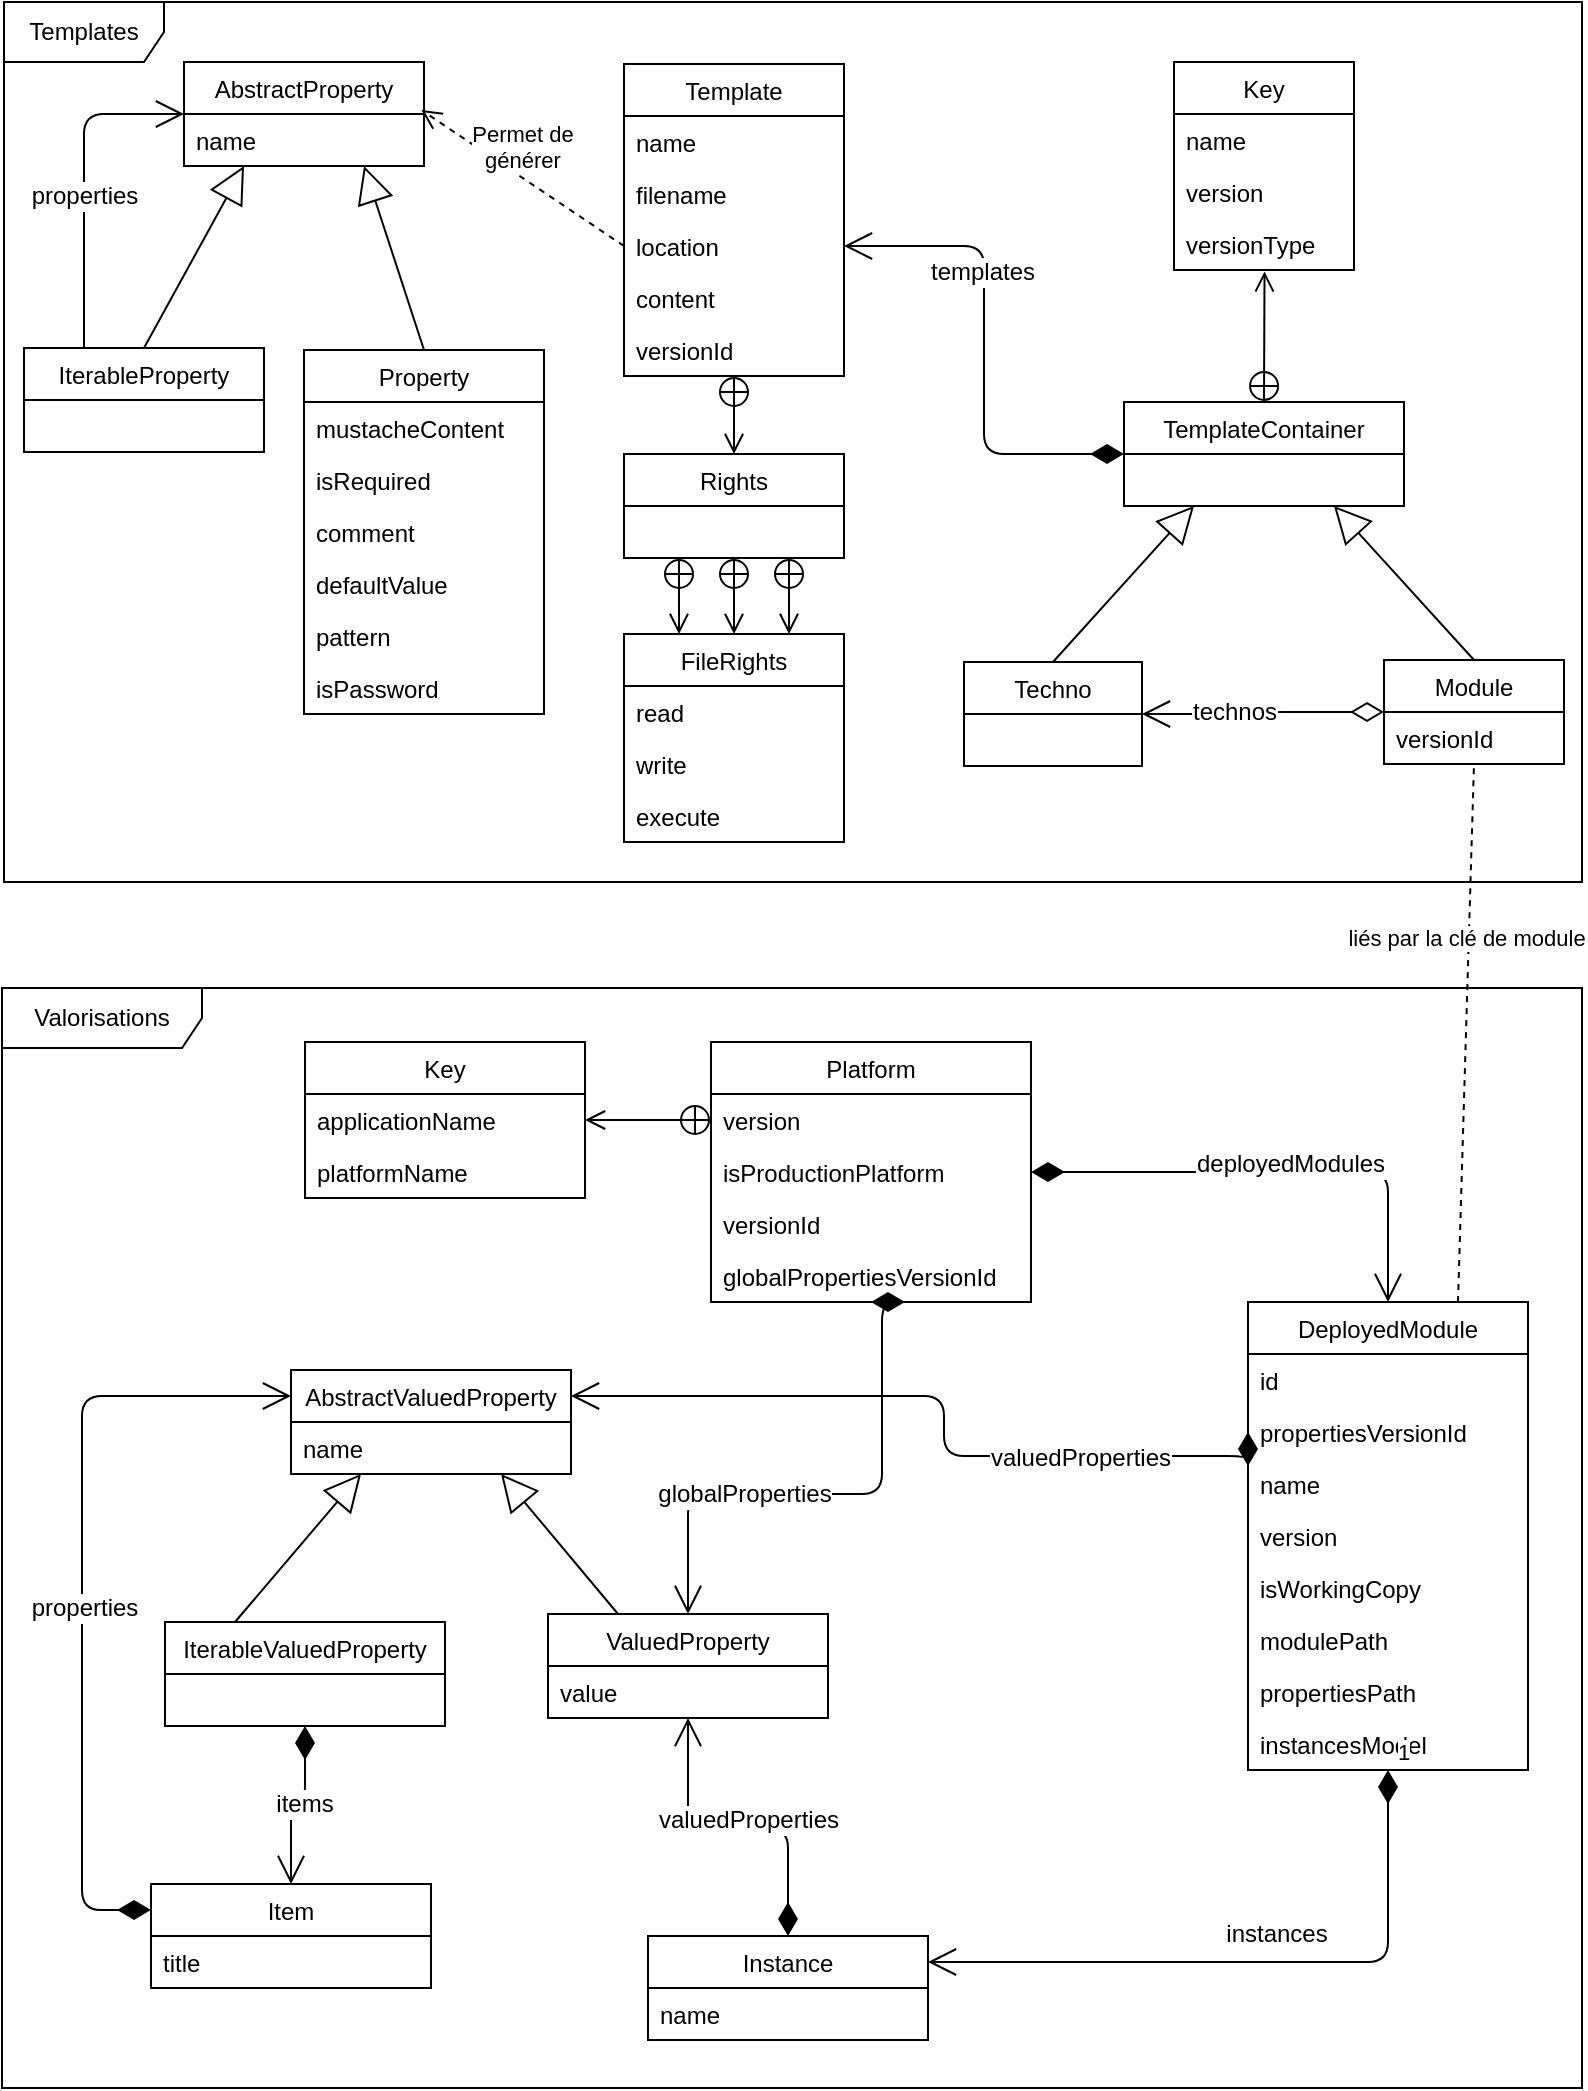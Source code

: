 <mxfile pages="1" version="11.2.5" type="device"><diagram id="E9n5fFIF_wcP7xUfgkl1" name="Page-1"><mxGraphModel dx="1086" dy="808" grid="1" gridSize="10" guides="1" tooltips="1" connect="1" arrows="1" fold="1" page="1" pageScale="1" pageWidth="827" pageHeight="1169" math="0" shadow="0"><root><mxCell id="0"/><mxCell id="1" parent="0"/><mxCell id="y7O4SPmML59EyM5ZxmBj-167" value="&lt;div&gt;Templates&lt;/div&gt;" style="shape=umlFrame;whiteSpace=wrap;html=1;width=80;height=30;" parent="1" vertex="1"><mxGeometry x="21" y="17" width="789" height="440" as="geometry"/></mxCell><mxCell id="y7O4SPmML59EyM5ZxmBj-166" value="Valorisations" style="shape=umlFrame;whiteSpace=wrap;html=1;width=100;height=30;" parent="1" vertex="1"><mxGeometry x="20" y="510" width="790" height="550" as="geometry"/></mxCell><mxCell id="y7O4SPmML59EyM5ZxmBj-25" value="AbstractProperty" style="swimlane;fontStyle=0;childLayout=stackLayout;horizontal=1;startSize=26;fillColor=none;horizontalStack=0;resizeParent=1;resizeParentMax=0;resizeLast=0;collapsible=1;marginBottom=0;" parent="1" vertex="1"><mxGeometry x="111" y="47" width="120" height="52" as="geometry"><mxRectangle x="350" y="658" width="120" height="26" as="alternateBounds"/></mxGeometry></mxCell><mxCell id="y7O4SPmML59EyM5ZxmBj-26" value="name" style="text;strokeColor=none;fillColor=none;align=left;verticalAlign=top;spacingLeft=4;spacingRight=4;overflow=hidden;rotatable=0;points=[[0,0.5],[1,0.5]];portConstraint=eastwest;" parent="y7O4SPmML59EyM5ZxmBj-25" vertex="1"><mxGeometry y="26" width="120" height="26" as="geometry"/></mxCell><mxCell id="y7O4SPmML59EyM5ZxmBj-29" value="IterableProperty" style="swimlane;fontStyle=0;childLayout=stackLayout;horizontal=1;startSize=26;fillColor=none;horizontalStack=0;resizeParent=1;resizeParentMax=0;resizeLast=0;collapsible=1;marginBottom=0;" parent="1" vertex="1"><mxGeometry x="31" y="190" width="120" height="52" as="geometry"/></mxCell><mxCell id="y7O4SPmML59EyM5ZxmBj-33" value="Property" style="swimlane;fontStyle=0;childLayout=stackLayout;horizontal=1;startSize=26;fillColor=none;horizontalStack=0;resizeParent=1;resizeParentMax=0;resizeLast=0;collapsible=1;marginBottom=0;" parent="1" vertex="1"><mxGeometry x="171" y="191" width="120" height="182" as="geometry"><mxRectangle x="330" y="210" width="80" height="26" as="alternateBounds"/></mxGeometry></mxCell><mxCell id="y7O4SPmML59EyM5ZxmBj-35" value="mustacheContent" style="text;strokeColor=none;fillColor=none;align=left;verticalAlign=top;spacingLeft=4;spacingRight=4;overflow=hidden;rotatable=0;points=[[0,0.5],[1,0.5]];portConstraint=eastwest;" parent="y7O4SPmML59EyM5ZxmBj-33" vertex="1"><mxGeometry y="26" width="120" height="26" as="geometry"/></mxCell><mxCell id="y7O4SPmML59EyM5ZxmBj-36" value="isRequired" style="text;strokeColor=none;fillColor=none;align=left;verticalAlign=top;spacingLeft=4;spacingRight=4;overflow=hidden;rotatable=0;points=[[0,0.5],[1,0.5]];portConstraint=eastwest;" parent="y7O4SPmML59EyM5ZxmBj-33" vertex="1"><mxGeometry y="52" width="120" height="26" as="geometry"/></mxCell><mxCell id="y7O4SPmML59EyM5ZxmBj-45" value="comment" style="text;strokeColor=none;fillColor=none;align=left;verticalAlign=top;spacingLeft=4;spacingRight=4;overflow=hidden;rotatable=0;points=[[0,0.5],[1,0.5]];portConstraint=eastwest;" parent="y7O4SPmML59EyM5ZxmBj-33" vertex="1"><mxGeometry y="78" width="120" height="26" as="geometry"/></mxCell><mxCell id="y7O4SPmML59EyM5ZxmBj-46" value="defaultValue" style="text;strokeColor=none;fillColor=none;align=left;verticalAlign=top;spacingLeft=4;spacingRight=4;overflow=hidden;rotatable=0;points=[[0,0.5],[1,0.5]];portConstraint=eastwest;" parent="y7O4SPmML59EyM5ZxmBj-33" vertex="1"><mxGeometry y="104" width="120" height="26" as="geometry"/></mxCell><mxCell id="y7O4SPmML59EyM5ZxmBj-47" value="pattern" style="text;strokeColor=none;fillColor=none;align=left;verticalAlign=top;spacingLeft=4;spacingRight=4;overflow=hidden;rotatable=0;points=[[0,0.5],[1,0.5]];portConstraint=eastwest;" parent="y7O4SPmML59EyM5ZxmBj-33" vertex="1"><mxGeometry y="130" width="120" height="26" as="geometry"/></mxCell><mxCell id="y7O4SPmML59EyM5ZxmBj-48" value="isPassword" style="text;strokeColor=none;fillColor=none;align=left;verticalAlign=top;spacingLeft=4;spacingRight=4;overflow=hidden;rotatable=0;points=[[0,0.5],[1,0.5]];portConstraint=eastwest;" parent="y7O4SPmML59EyM5ZxmBj-33" vertex="1"><mxGeometry y="156" width="120" height="26" as="geometry"/></mxCell><mxCell id="y7O4SPmML59EyM5ZxmBj-49" value="" style="endArrow=block;endSize=16;endFill=0;html=1;entryX=0.25;entryY=1;entryDx=0;entryDy=0;exitX=0.5;exitY=0;exitDx=0;exitDy=0;" parent="1" source="y7O4SPmML59EyM5ZxmBj-29" target="y7O4SPmML59EyM5ZxmBj-25" edge="1"><mxGeometry width="160" relative="1" as="geometry"><mxPoint x="49.5" y="530" as="sourcePoint"/><mxPoint x="209.5" y="530" as="targetPoint"/></mxGeometry></mxCell><mxCell id="y7O4SPmML59EyM5ZxmBj-50" value="" style="endArrow=block;endSize=16;endFill=0;html=1;entryX=0.75;entryY=1;entryDx=0;entryDy=0;exitX=0.5;exitY=0;exitDx=0;exitDy=0;" parent="1" source="y7O4SPmML59EyM5ZxmBj-33" target="y7O4SPmML59EyM5ZxmBj-25" edge="1"><mxGeometry width="160" relative="1" as="geometry"><mxPoint x="49.5" y="530" as="sourcePoint"/><mxPoint x="209.5" y="530" as="targetPoint"/></mxGeometry></mxCell><mxCell id="y7O4SPmML59EyM5ZxmBj-51" value="" style="endArrow=open;html=1;endSize=12;startArrow=none;startSize=14;startFill=0;edgeStyle=orthogonalEdgeStyle;align=left;verticalAlign=bottom;entryX=0;entryY=0.5;entryDx=0;entryDy=0;exitX=0.25;exitY=0;exitDx=0;exitDy=0;" parent="1" source="y7O4SPmML59EyM5ZxmBj-29" target="y7O4SPmML59EyM5ZxmBj-25" edge="1"><mxGeometry x="-0.814" y="35" relative="1" as="geometry"><mxPoint x="49.5" y="530" as="sourcePoint"/><mxPoint x="209.5" y="530" as="targetPoint"/><mxPoint as="offset"/></mxGeometry></mxCell><mxCell id="y7O4SPmML59EyM5ZxmBj-132" value="properties" style="text;html=1;resizable=0;points=[];align=center;verticalAlign=middle;labelBackgroundColor=#ffffff;" parent="y7O4SPmML59EyM5ZxmBj-51" vertex="1" connectable="0"><mxGeometry x="-0.081" relative="1" as="geometry"><mxPoint as="offset"/></mxGeometry></mxCell><mxCell id="y7O4SPmML59EyM5ZxmBj-52" value="TemplateContainer" style="swimlane;fontStyle=0;childLayout=stackLayout;horizontal=1;startSize=26;fillColor=none;horizontalStack=0;resizeParent=1;resizeParentMax=0;resizeLast=0;collapsible=1;marginBottom=0;" parent="1" vertex="1"><mxGeometry x="581" y="217" width="140" height="52" as="geometry"/></mxCell><mxCell id="y7O4SPmML59EyM5ZxmBj-57" value="Key" style="swimlane;fontStyle=0;childLayout=stackLayout;horizontal=1;startSize=26;fillColor=none;horizontalStack=0;resizeParent=1;resizeParentMax=0;resizeLast=0;collapsible=1;marginBottom=0;" parent="1" vertex="1"><mxGeometry x="606" y="47" width="90" height="104" as="geometry"/></mxCell><mxCell id="y7O4SPmML59EyM5ZxmBj-58" value="name" style="text;strokeColor=none;fillColor=none;align=left;verticalAlign=top;spacingLeft=4;spacingRight=4;overflow=hidden;rotatable=0;points=[[0,0.5],[1,0.5]];portConstraint=eastwest;" parent="y7O4SPmML59EyM5ZxmBj-57" vertex="1"><mxGeometry y="26" width="90" height="26" as="geometry"/></mxCell><mxCell id="y7O4SPmML59EyM5ZxmBj-59" value="version" style="text;strokeColor=none;fillColor=none;align=left;verticalAlign=top;spacingLeft=4;spacingRight=4;overflow=hidden;rotatable=0;points=[[0,0.5],[1,0.5]];portConstraint=eastwest;" parent="y7O4SPmML59EyM5ZxmBj-57" vertex="1"><mxGeometry y="52" width="90" height="26" as="geometry"/></mxCell><mxCell id="y7O4SPmML59EyM5ZxmBj-60" value="versionType" style="text;strokeColor=none;fillColor=none;align=left;verticalAlign=top;spacingLeft=4;spacingRight=4;overflow=hidden;rotatable=0;points=[[0,0.5],[1,0.5]];portConstraint=eastwest;" parent="y7O4SPmML59EyM5ZxmBj-57" vertex="1"><mxGeometry y="78" width="90" height="26" as="geometry"/></mxCell><mxCell id="y7O4SPmML59EyM5ZxmBj-61" value="Module" style="swimlane;fontStyle=0;childLayout=stackLayout;horizontal=1;startSize=26;fillColor=none;horizontalStack=0;resizeParent=1;resizeParentMax=0;resizeLast=0;collapsible=1;marginBottom=0;" parent="1" vertex="1"><mxGeometry x="711" y="346" width="90" height="52" as="geometry"/></mxCell><mxCell id="y7O4SPmML59EyM5ZxmBj-62" value="versionId" style="text;strokeColor=none;fillColor=none;align=left;verticalAlign=top;spacingLeft=4;spacingRight=4;overflow=hidden;rotatable=0;points=[[0,0.5],[1,0.5]];portConstraint=eastwest;" parent="y7O4SPmML59EyM5ZxmBj-61" vertex="1"><mxGeometry y="26" width="90" height="26" as="geometry"/></mxCell><mxCell id="y7O4SPmML59EyM5ZxmBj-65" value="Techno" style="swimlane;fontStyle=0;childLayout=stackLayout;horizontal=1;startSize=26;fillColor=none;horizontalStack=0;resizeParent=1;resizeParentMax=0;resizeLast=0;collapsible=1;marginBottom=0;" parent="1" vertex="1"><mxGeometry x="501" y="347" width="89" height="52" as="geometry"/></mxCell><mxCell id="y7O4SPmML59EyM5ZxmBj-69" value="Template" style="swimlane;fontStyle=0;childLayout=stackLayout;horizontal=1;startSize=26;fillColor=none;horizontalStack=0;resizeParent=1;resizeParentMax=0;resizeLast=0;collapsible=1;marginBottom=0;" parent="1" vertex="1"><mxGeometry x="331" y="48" width="110" height="156" as="geometry"/></mxCell><mxCell id="y7O4SPmML59EyM5ZxmBj-70" value="name" style="text;strokeColor=none;fillColor=none;align=left;verticalAlign=top;spacingLeft=4;spacingRight=4;overflow=hidden;rotatable=0;points=[[0,0.5],[1,0.5]];portConstraint=eastwest;" parent="y7O4SPmML59EyM5ZxmBj-69" vertex="1"><mxGeometry y="26" width="110" height="26" as="geometry"/></mxCell><mxCell id="y7O4SPmML59EyM5ZxmBj-73" value="filename" style="text;strokeColor=none;fillColor=none;align=left;verticalAlign=top;spacingLeft=4;spacingRight=4;overflow=hidden;rotatable=0;points=[[0,0.5],[1,0.5]];portConstraint=eastwest;" parent="y7O4SPmML59EyM5ZxmBj-69" vertex="1"><mxGeometry y="52" width="110" height="26" as="geometry"/></mxCell><mxCell id="y7O4SPmML59EyM5ZxmBj-74" value="location" style="text;strokeColor=none;fillColor=none;align=left;verticalAlign=top;spacingLeft=4;spacingRight=4;overflow=hidden;rotatable=0;points=[[0,0.5],[1,0.5]];portConstraint=eastwest;" parent="y7O4SPmML59EyM5ZxmBj-69" vertex="1"><mxGeometry y="78" width="110" height="26" as="geometry"/></mxCell><mxCell id="y7O4SPmML59EyM5ZxmBj-75" value="content" style="text;strokeColor=none;fillColor=none;align=left;verticalAlign=top;spacingLeft=4;spacingRight=4;overflow=hidden;rotatable=0;points=[[0,0.5],[1,0.5]];portConstraint=eastwest;" parent="y7O4SPmML59EyM5ZxmBj-69" vertex="1"><mxGeometry y="104" width="110" height="26" as="geometry"/></mxCell><mxCell id="y7O4SPmML59EyM5ZxmBj-71" value="versionId" style="text;strokeColor=none;fillColor=none;align=left;verticalAlign=top;spacingLeft=4;spacingRight=4;overflow=hidden;rotatable=0;points=[[0,0.5],[1,0.5]];portConstraint=eastwest;" parent="y7O4SPmML59EyM5ZxmBj-69" vertex="1"><mxGeometry y="130" width="110" height="26" as="geometry"/></mxCell><mxCell id="y7O4SPmML59EyM5ZxmBj-76" value="Rights" style="swimlane;fontStyle=0;childLayout=stackLayout;horizontal=1;startSize=26;fillColor=none;horizontalStack=0;resizeParent=1;resizeParentMax=0;resizeLast=0;collapsible=1;marginBottom=0;" parent="1" vertex="1"><mxGeometry x="331" y="243" width="110" height="52" as="geometry"/></mxCell><mxCell id="y7O4SPmML59EyM5ZxmBj-80" value="FileRights" style="swimlane;fontStyle=0;childLayout=stackLayout;horizontal=1;startSize=26;fillColor=none;horizontalStack=0;resizeParent=1;resizeParentMax=0;resizeLast=0;collapsible=1;marginBottom=0;" parent="1" vertex="1"><mxGeometry x="331" y="333" width="110" height="104" as="geometry"/></mxCell><mxCell id="y7O4SPmML59EyM5ZxmBj-81" value="read" style="text;strokeColor=none;fillColor=none;align=left;verticalAlign=top;spacingLeft=4;spacingRight=4;overflow=hidden;rotatable=0;points=[[0,0.5],[1,0.5]];portConstraint=eastwest;" parent="y7O4SPmML59EyM5ZxmBj-80" vertex="1"><mxGeometry y="26" width="110" height="26" as="geometry"/></mxCell><mxCell id="y7O4SPmML59EyM5ZxmBj-82" value="write" style="text;strokeColor=none;fillColor=none;align=left;verticalAlign=top;spacingLeft=4;spacingRight=4;overflow=hidden;rotatable=0;points=[[0,0.5],[1,0.5]];portConstraint=eastwest;" parent="y7O4SPmML59EyM5ZxmBj-80" vertex="1"><mxGeometry y="52" width="110" height="26" as="geometry"/></mxCell><mxCell id="y7O4SPmML59EyM5ZxmBj-83" value="execute" style="text;strokeColor=none;fillColor=none;align=left;verticalAlign=top;spacingLeft=4;spacingRight=4;overflow=hidden;rotatable=0;points=[[0,0.5],[1,0.5]];portConstraint=eastwest;" parent="y7O4SPmML59EyM5ZxmBj-80" vertex="1"><mxGeometry y="78" width="110" height="26" as="geometry"/></mxCell><mxCell id="y7O4SPmML59EyM5ZxmBj-84" value="" style="endArrow=open;startArrow=circlePlus;endFill=0;startFill=0;endSize=8;html=1;entryX=0.503;entryY=1.027;entryDx=0;entryDy=0;exitX=0.5;exitY=0;exitDx=0;exitDy=0;entryPerimeter=0;" parent="1" source="y7O4SPmML59EyM5ZxmBj-52" target="y7O4SPmML59EyM5ZxmBj-60" edge="1"><mxGeometry width="160" relative="1" as="geometry"><mxPoint x="338" y="738" as="sourcePoint"/><mxPoint x="498" y="738" as="targetPoint"/></mxGeometry></mxCell><mxCell id="y7O4SPmML59EyM5ZxmBj-85" value="" style="endArrow=block;endSize=16;endFill=0;html=1;entryX=0.25;entryY=1;entryDx=0;entryDy=0;exitX=0.5;exitY=0;exitDx=0;exitDy=0;" parent="1" source="y7O4SPmML59EyM5ZxmBj-65" target="y7O4SPmML59EyM5ZxmBj-52" edge="1"><mxGeometry width="160" relative="1" as="geometry"><mxPoint x="338" y="738" as="sourcePoint"/><mxPoint x="498" y="738" as="targetPoint"/></mxGeometry></mxCell><mxCell id="y7O4SPmML59EyM5ZxmBj-86" value="" style="endArrow=block;endSize=16;endFill=0;html=1;entryX=0.75;entryY=1;entryDx=0;entryDy=0;exitX=0.5;exitY=0;exitDx=0;exitDy=0;" parent="1" source="y7O4SPmML59EyM5ZxmBj-61" target="y7O4SPmML59EyM5ZxmBj-52" edge="1"><mxGeometry width="160" relative="1" as="geometry"><mxPoint x="338" y="738" as="sourcePoint"/><mxPoint x="498" y="738" as="targetPoint"/></mxGeometry></mxCell><mxCell id="y7O4SPmML59EyM5ZxmBj-87" value="" style="endArrow=open;html=1;endSize=12;startArrow=diamondThin;startSize=14;startFill=0;edgeStyle=orthogonalEdgeStyle;align=left;verticalAlign=bottom;entryX=1;entryY=0.5;entryDx=0;entryDy=0;exitX=0;exitY=0.5;exitDx=0;exitDy=0;" parent="1" source="y7O4SPmML59EyM5ZxmBj-61" target="y7O4SPmML59EyM5ZxmBj-65" edge="1"><mxGeometry x="-1" y="3" relative="1" as="geometry"><mxPoint x="338" y="738" as="sourcePoint"/><mxPoint x="498" y="738" as="targetPoint"/></mxGeometry></mxCell><mxCell id="y7O4SPmML59EyM5ZxmBj-133" value="technos" style="text;html=1;resizable=0;points=[];align=center;verticalAlign=middle;labelBackgroundColor=#ffffff;" parent="y7O4SPmML59EyM5ZxmBj-87" vertex="1" connectable="0"><mxGeometry x="0.246" y="-1" relative="1" as="geometry"><mxPoint as="offset"/></mxGeometry></mxCell><mxCell id="y7O4SPmML59EyM5ZxmBj-88" value="" style="endArrow=open;startArrow=circlePlus;endFill=0;startFill=0;endSize=8;html=1;entryX=0.5;entryY=0;entryDx=0;entryDy=0;exitX=0.5;exitY=1;exitDx=0;exitDy=0;" parent="1" source="y7O4SPmML59EyM5ZxmBj-69" target="y7O4SPmML59EyM5ZxmBj-76" edge="1"><mxGeometry width="160" relative="1" as="geometry"><mxPoint x="901" y="174" as="sourcePoint"/><mxPoint x="938" y="135" as="targetPoint"/></mxGeometry></mxCell><mxCell id="y7O4SPmML59EyM5ZxmBj-89" value="" style="endArrow=open;startArrow=circlePlus;endFill=0;startFill=0;endSize=8;html=1;entryX=0.5;entryY=0;entryDx=0;entryDy=0;exitX=0.5;exitY=1;exitDx=0;exitDy=0;" parent="1" source="y7O4SPmML59EyM5ZxmBj-76" target="y7O4SPmML59EyM5ZxmBj-80" edge="1"><mxGeometry width="160" relative="1" as="geometry"><mxPoint x="551" y="213" as="sourcePoint"/><mxPoint x="428" y="308" as="targetPoint"/></mxGeometry></mxCell><mxCell id="y7O4SPmML59EyM5ZxmBj-90" value="" style="endArrow=open;html=1;endSize=12;startArrow=diamondThin;startSize=14;startFill=1;edgeStyle=orthogonalEdgeStyle;align=left;verticalAlign=bottom;entryX=1;entryY=0.5;entryDx=0;entryDy=0;exitX=0;exitY=0.5;exitDx=0;exitDy=0;" parent="1" source="y7O4SPmML59EyM5ZxmBj-52" target="y7O4SPmML59EyM5ZxmBj-74" edge="1"><mxGeometry x="-1" y="3" relative="1" as="geometry"><mxPoint x="338" y="528" as="sourcePoint"/><mxPoint x="498" y="528" as="targetPoint"/></mxGeometry></mxCell><mxCell id="y7O4SPmML59EyM5ZxmBj-134" value="templates" style="text;html=1;resizable=0;points=[];align=center;verticalAlign=middle;labelBackgroundColor=#ffffff;" parent="y7O4SPmML59EyM5ZxmBj-90" vertex="1" connectable="0"><mxGeometry x="0.325" y="1" relative="1" as="geometry"><mxPoint as="offset"/></mxGeometry></mxCell><mxCell id="y7O4SPmML59EyM5ZxmBj-94" value="&lt;div&gt;Permet de&lt;/div&gt;&lt;div&gt;générer&lt;br&gt;&lt;/div&gt;" style="html=1;verticalAlign=bottom;endArrow=open;dashed=1;endSize=8;exitX=0;exitY=0.5;exitDx=0;exitDy=0;entryX=0.989;entryY=-0.077;entryDx=0;entryDy=0;entryPerimeter=0;" parent="1" source="y7O4SPmML59EyM5ZxmBj-74" target="y7O4SPmML59EyM5ZxmBj-26" edge="1"><mxGeometry relative="1" as="geometry"><mxPoint x="151" y="517" as="sourcePoint"/><mxPoint x="71" y="517" as="targetPoint"/></mxGeometry></mxCell><mxCell id="y7O4SPmML59EyM5ZxmBj-95" value="AbstractValuedProperty" style="swimlane;fontStyle=0;childLayout=stackLayout;horizontal=1;startSize=26;fillColor=none;horizontalStack=0;resizeParent=1;resizeParentMax=0;resizeLast=0;collapsible=1;marginBottom=0;" parent="1" vertex="1"><mxGeometry x="164.5" y="701" width="140" height="52" as="geometry"/></mxCell><mxCell id="y7O4SPmML59EyM5ZxmBj-96" value="name" style="text;strokeColor=none;fillColor=none;align=left;verticalAlign=top;spacingLeft=4;spacingRight=4;overflow=hidden;rotatable=0;points=[[0,0.5],[1,0.5]];portConstraint=eastwest;" parent="y7O4SPmML59EyM5ZxmBj-95" vertex="1"><mxGeometry y="26" width="140" height="26" as="geometry"/></mxCell><mxCell id="y7O4SPmML59EyM5ZxmBj-99" value="ValuedProperty" style="swimlane;fontStyle=0;childLayout=stackLayout;horizontal=1;startSize=26;fillColor=none;horizontalStack=0;resizeParent=1;resizeParentMax=0;resizeLast=0;collapsible=1;marginBottom=0;" parent="1" vertex="1"><mxGeometry x="293" y="823" width="140" height="52" as="geometry"/></mxCell><mxCell id="y7O4SPmML59EyM5ZxmBj-100" value="value" style="text;strokeColor=none;fillColor=none;align=left;verticalAlign=top;spacingLeft=4;spacingRight=4;overflow=hidden;rotatable=0;points=[[0,0.5],[1,0.5]];portConstraint=eastwest;" parent="y7O4SPmML59EyM5ZxmBj-99" vertex="1"><mxGeometry y="26" width="140" height="26" as="geometry"/></mxCell><mxCell id="y7O4SPmML59EyM5ZxmBj-103" value="Item" style="swimlane;fontStyle=0;childLayout=stackLayout;horizontal=1;startSize=26;fillColor=none;horizontalStack=0;resizeParent=1;resizeParentMax=0;resizeLast=0;collapsible=1;marginBottom=0;" parent="1" vertex="1"><mxGeometry x="94.5" y="958" width="140" height="52" as="geometry"/></mxCell><mxCell id="y7O4SPmML59EyM5ZxmBj-104" value="title" style="text;strokeColor=none;fillColor=none;align=left;verticalAlign=top;spacingLeft=4;spacingRight=4;overflow=hidden;rotatable=0;points=[[0,0.5],[1,0.5]];portConstraint=eastwest;" parent="y7O4SPmML59EyM5ZxmBj-103" vertex="1"><mxGeometry y="26" width="140" height="26" as="geometry"/></mxCell><mxCell id="y7O4SPmML59EyM5ZxmBj-107" value="Platform" style="swimlane;fontStyle=0;childLayout=stackLayout;horizontal=1;startSize=26;fillColor=none;horizontalStack=0;resizeParent=1;resizeParentMax=0;resizeLast=0;collapsible=1;marginBottom=0;" parent="1" vertex="1"><mxGeometry x="374.5" y="537" width="160" height="130" as="geometry"/></mxCell><mxCell id="y7O4SPmML59EyM5ZxmBj-108" value="version" style="text;strokeColor=none;fillColor=none;align=left;verticalAlign=top;spacingLeft=4;spacingRight=4;overflow=hidden;rotatable=0;points=[[0,0.5],[1,0.5]];portConstraint=eastwest;" parent="y7O4SPmML59EyM5ZxmBj-107" vertex="1"><mxGeometry y="26" width="160" height="26" as="geometry"/></mxCell><mxCell id="y7O4SPmML59EyM5ZxmBj-109" value="isProductionPlatform" style="text;strokeColor=none;fillColor=none;align=left;verticalAlign=top;spacingLeft=4;spacingRight=4;overflow=hidden;rotatable=0;points=[[0,0.5],[1,0.5]];portConstraint=eastwest;" parent="y7O4SPmML59EyM5ZxmBj-107" vertex="1"><mxGeometry y="52" width="160" height="26" as="geometry"/></mxCell><mxCell id="y7O4SPmML59EyM5ZxmBj-110" value="versionId" style="text;strokeColor=none;fillColor=none;align=left;verticalAlign=top;spacingLeft=4;spacingRight=4;overflow=hidden;rotatable=0;points=[[0,0.5],[1,0.5]];portConstraint=eastwest;" parent="y7O4SPmML59EyM5ZxmBj-107" vertex="1"><mxGeometry y="78" width="160" height="26" as="geometry"/></mxCell><mxCell id="y7O4SPmML59EyM5ZxmBj-111" value="globalPropertiesVersionId" style="text;strokeColor=none;fillColor=none;align=left;verticalAlign=top;spacingLeft=4;spacingRight=4;overflow=hidden;rotatable=0;points=[[0,0.5],[1,0.5]];portConstraint=eastwest;" parent="y7O4SPmML59EyM5ZxmBj-107" vertex="1"><mxGeometry y="104" width="160" height="26" as="geometry"/></mxCell><mxCell id="y7O4SPmML59EyM5ZxmBj-112" value="Key" style="swimlane;fontStyle=0;childLayout=stackLayout;horizontal=1;startSize=26;fillColor=none;horizontalStack=0;resizeParent=1;resizeParentMax=0;resizeLast=0;collapsible=1;marginBottom=0;" parent="1" vertex="1"><mxGeometry x="171.5" y="537" width="140" height="78" as="geometry"/></mxCell><mxCell id="y7O4SPmML59EyM5ZxmBj-113" value="applicationName" style="text;strokeColor=none;fillColor=none;align=left;verticalAlign=top;spacingLeft=4;spacingRight=4;overflow=hidden;rotatable=0;points=[[0,0.5],[1,0.5]];portConstraint=eastwest;" parent="y7O4SPmML59EyM5ZxmBj-112" vertex="1"><mxGeometry y="26" width="140" height="26" as="geometry"/></mxCell><mxCell id="y7O4SPmML59EyM5ZxmBj-114" value="platformName" style="text;strokeColor=none;fillColor=none;align=left;verticalAlign=top;spacingLeft=4;spacingRight=4;overflow=hidden;rotatable=0;points=[[0,0.5],[1,0.5]];portConstraint=eastwest;" parent="y7O4SPmML59EyM5ZxmBj-112" vertex="1"><mxGeometry y="52" width="140" height="26" as="geometry"/></mxCell><mxCell id="y7O4SPmML59EyM5ZxmBj-116" value="DeployedModule" style="swimlane;fontStyle=0;childLayout=stackLayout;horizontal=1;startSize=26;fillColor=none;horizontalStack=0;resizeParent=1;resizeParentMax=0;resizeLast=0;collapsible=1;marginBottom=0;" parent="1" vertex="1"><mxGeometry x="643" y="667" width="140" height="234" as="geometry"/></mxCell><mxCell id="y7O4SPmML59EyM5ZxmBj-117" value="id" style="text;strokeColor=none;fillColor=none;align=left;verticalAlign=top;spacingLeft=4;spacingRight=4;overflow=hidden;rotatable=0;points=[[0,0.5],[1,0.5]];portConstraint=eastwest;" parent="y7O4SPmML59EyM5ZxmBj-116" vertex="1"><mxGeometry y="26" width="140" height="26" as="geometry"/></mxCell><mxCell id="y7O4SPmML59EyM5ZxmBj-118" value="propertiesVersionId" style="text;strokeColor=none;fillColor=none;align=left;verticalAlign=top;spacingLeft=4;spacingRight=4;overflow=hidden;rotatable=0;points=[[0,0.5],[1,0.5]];portConstraint=eastwest;" parent="y7O4SPmML59EyM5ZxmBj-116" vertex="1"><mxGeometry y="52" width="140" height="26" as="geometry"/></mxCell><mxCell id="y7O4SPmML59EyM5ZxmBj-119" value="name" style="text;strokeColor=none;fillColor=none;align=left;verticalAlign=top;spacingLeft=4;spacingRight=4;overflow=hidden;rotatable=0;points=[[0,0.5],[1,0.5]];portConstraint=eastwest;" parent="y7O4SPmML59EyM5ZxmBj-116" vertex="1"><mxGeometry y="78" width="140" height="26" as="geometry"/></mxCell><mxCell id="y7O4SPmML59EyM5ZxmBj-120" value="version" style="text;strokeColor=none;fillColor=none;align=left;verticalAlign=top;spacingLeft=4;spacingRight=4;overflow=hidden;rotatable=0;points=[[0,0.5],[1,0.5]];portConstraint=eastwest;" parent="y7O4SPmML59EyM5ZxmBj-116" vertex="1"><mxGeometry y="104" width="140" height="26" as="geometry"/></mxCell><mxCell id="y7O4SPmML59EyM5ZxmBj-121" value="isWorkingCopy" style="text;strokeColor=none;fillColor=none;align=left;verticalAlign=top;spacingLeft=4;spacingRight=4;overflow=hidden;rotatable=0;points=[[0,0.5],[1,0.5]];portConstraint=eastwest;" parent="y7O4SPmML59EyM5ZxmBj-116" vertex="1"><mxGeometry y="130" width="140" height="26" as="geometry"/></mxCell><mxCell id="y7O4SPmML59EyM5ZxmBj-122" value="modulePath" style="text;strokeColor=none;fillColor=none;align=left;verticalAlign=top;spacingLeft=4;spacingRight=4;overflow=hidden;rotatable=0;points=[[0,0.5],[1,0.5]];portConstraint=eastwest;" parent="y7O4SPmML59EyM5ZxmBj-116" vertex="1"><mxGeometry y="156" width="140" height="26" as="geometry"/></mxCell><mxCell id="y7O4SPmML59EyM5ZxmBj-123" value="propertiesPath" style="text;strokeColor=none;fillColor=none;align=left;verticalAlign=top;spacingLeft=4;spacingRight=4;overflow=hidden;rotatable=0;points=[[0,0.5],[1,0.5]];portConstraint=eastwest;" parent="y7O4SPmML59EyM5ZxmBj-116" vertex="1"><mxGeometry y="182" width="140" height="26" as="geometry"/></mxCell><mxCell id="y7O4SPmML59EyM5ZxmBj-124" value="instancesModel" style="text;strokeColor=none;fillColor=none;align=left;verticalAlign=top;spacingLeft=4;spacingRight=4;overflow=hidden;rotatable=0;points=[[0,0.5],[1,0.5]];portConstraint=eastwest;" parent="y7O4SPmML59EyM5ZxmBj-116" vertex="1"><mxGeometry y="208" width="140" height="26" as="geometry"/></mxCell><mxCell id="y7O4SPmML59EyM5ZxmBj-125" value="Instance" style="swimlane;fontStyle=0;childLayout=stackLayout;horizontal=1;startSize=26;fillColor=none;horizontalStack=0;resizeParent=1;resizeParentMax=0;resizeLast=0;collapsible=1;marginBottom=0;" parent="1" vertex="1"><mxGeometry x="343" y="984" width="140" height="52" as="geometry"/></mxCell><mxCell id="y7O4SPmML59EyM5ZxmBj-126" value="name" style="text;strokeColor=none;fillColor=none;align=left;verticalAlign=top;spacingLeft=4;spacingRight=4;overflow=hidden;rotatable=0;points=[[0,0.5],[1,0.5]];portConstraint=eastwest;" parent="y7O4SPmML59EyM5ZxmBj-125" vertex="1"><mxGeometry y="26" width="140" height="26" as="geometry"/></mxCell><mxCell id="y7O4SPmML59EyM5ZxmBj-129" value="" style="endArrow=open;html=1;endSize=12;startArrow=diamondThin;startSize=14;startFill=1;edgeStyle=orthogonalEdgeStyle;align=left;verticalAlign=bottom;exitX=1;exitY=0.5;exitDx=0;exitDy=0;entryX=0.5;entryY=0;entryDx=0;entryDy=0;" parent="1" source="y7O4SPmML59EyM5ZxmBj-109" target="y7O4SPmML59EyM5ZxmBj-116" edge="1"><mxGeometry x="-0.827" y="29" relative="1" as="geometry"><mxPoint x="33" y="1144" as="sourcePoint"/><mxPoint x="193" y="1144" as="targetPoint"/><mxPoint as="offset"/></mxGeometry></mxCell><mxCell id="y7O4SPmML59EyM5ZxmBj-135" value="deployedModules" style="text;html=1;resizable=0;points=[];align=center;verticalAlign=middle;labelBackgroundColor=#ffffff;" parent="y7O4SPmML59EyM5ZxmBj-129" vertex="1" connectable="0"><mxGeometry x="0.06" y="4" relative="1" as="geometry"><mxPoint as="offset"/></mxGeometry></mxCell><mxCell id="y7O4SPmML59EyM5ZxmBj-130" value="" style="endArrow=open;html=1;endSize=12;startArrow=diamondThin;startSize=14;startFill=1;edgeStyle=orthogonalEdgeStyle;align=left;verticalAlign=bottom;exitX=0.5;exitY=1;exitDx=0;exitDy=0;entryX=0.5;entryY=0;entryDx=0;entryDy=0;" parent="1" source="y7O4SPmML59EyM5ZxmBj-107" target="y7O4SPmML59EyM5ZxmBj-99" edge="1"><mxGeometry x="-0.827" y="29" relative="1" as="geometry"><mxPoint x="550" y="633" as="sourcePoint"/><mxPoint x="773" y="676" as="targetPoint"/><mxPoint as="offset"/><Array as="points"><mxPoint x="460" y="667"/><mxPoint x="460" y="763"/><mxPoint x="363" y="763"/></Array></mxGeometry></mxCell><mxCell id="y7O4SPmML59EyM5ZxmBj-131" value="globalProperties" style="text;html=1;resizable=0;points=[];align=center;verticalAlign=middle;labelBackgroundColor=#ffffff;" parent="y7O4SPmML59EyM5ZxmBj-130" vertex="1" connectable="0"><mxGeometry x="-0.064" y="-1" relative="1" as="geometry"><mxPoint x="-50" y="1" as="offset"/></mxGeometry></mxCell><mxCell id="y7O4SPmML59EyM5ZxmBj-137" value="" style="endArrow=open;startArrow=circlePlus;endFill=0;startFill=0;endSize=8;html=1;entryX=1;entryY=0.5;entryDx=0;entryDy=0;exitX=0;exitY=0.5;exitDx=0;exitDy=0;" parent="1" source="y7O4SPmML59EyM5ZxmBj-108" target="y7O4SPmML59EyM5ZxmBj-112" edge="1"><mxGeometry width="160" relative="1" as="geometry"><mxPoint x="383" y="464" as="sourcePoint"/><mxPoint x="333" y="434" as="targetPoint"/></mxGeometry></mxCell><mxCell id="y7O4SPmML59EyM5ZxmBj-138" value="liés par la clé de module" style="html=1;verticalAlign=bottom;endArrow=none;dashed=1;endSize=8;entryX=0.5;entryY=1;entryDx=0;entryDy=0;exitX=0.75;exitY=0;exitDx=0;exitDy=0;endFill=0;" parent="1" source="y7O4SPmML59EyM5ZxmBj-116" target="y7O4SPmML59EyM5ZxmBj-61" edge="1"><mxGeometry x="0.283" y="1" relative="1" as="geometry"><mxPoint x="140" y="1160" as="sourcePoint"/><mxPoint x="60" y="1160" as="targetPoint"/><mxPoint y="-1" as="offset"/></mxGeometry></mxCell><mxCell id="y7O4SPmML59EyM5ZxmBj-139" value="IterableValuedProperty" style="swimlane;fontStyle=0;childLayout=stackLayout;horizontal=1;startSize=26;fillColor=none;horizontalStack=0;resizeParent=1;resizeParentMax=0;resizeLast=0;collapsible=1;marginBottom=0;" parent="1" vertex="1"><mxGeometry x="101.5" y="827" width="140" height="52" as="geometry"/></mxCell><mxCell id="y7O4SPmML59EyM5ZxmBj-144" value="" style="endArrow=block;endSize=16;endFill=0;html=1;entryX=0.25;entryY=1;entryDx=0;entryDy=0;exitX=0.25;exitY=0;exitDx=0;exitDy=0;" parent="1" source="y7O4SPmML59EyM5ZxmBj-139" target="y7O4SPmML59EyM5ZxmBj-95" edge="1"><mxGeometry width="160" relative="1" as="geometry"><mxPoint x="113.508" y="814" as="sourcePoint"/><mxPoint x="143" y="744" as="targetPoint"/></mxGeometry></mxCell><mxCell id="y7O4SPmML59EyM5ZxmBj-145" value="" style="endArrow=block;endSize=16;endFill=0;html=1;entryX=0.75;entryY=1;entryDx=0;entryDy=0;exitX=0.25;exitY=0;exitDx=0;exitDy=0;" parent="1" source="y7O4SPmML59EyM5ZxmBj-99" target="y7O4SPmML59EyM5ZxmBj-95" edge="1"><mxGeometry width="160" relative="1" as="geometry"><mxPoint x="123.508" y="824" as="sourcePoint"/><mxPoint x="125.48" y="723.012" as="targetPoint"/></mxGeometry></mxCell><mxCell id="y7O4SPmML59EyM5ZxmBj-146" value="" style="endArrow=open;html=1;endSize=12;startArrow=diamondThin;startSize=14;startFill=1;edgeStyle=orthogonalEdgeStyle;align=left;verticalAlign=bottom;exitX=0.5;exitY=1;exitDx=0;exitDy=0;entryX=0.5;entryY=0;entryDx=0;entryDy=0;" parent="1" source="y7O4SPmML59EyM5ZxmBj-139" target="y7O4SPmML59EyM5ZxmBj-103" edge="1"><mxGeometry x="-0.827" y="29" relative="1" as="geometry"><mxPoint x="470" y="698" as="sourcePoint"/><mxPoint x="342" y="837" as="targetPoint"/><mxPoint as="offset"/></mxGeometry></mxCell><mxCell id="y7O4SPmML59EyM5ZxmBj-147" value="items" style="text;html=1;resizable=0;points=[];align=center;verticalAlign=middle;labelBackgroundColor=#ffffff;" parent="y7O4SPmML59EyM5ZxmBj-146" vertex="1" connectable="0"><mxGeometry x="-0.064" y="-1" relative="1" as="geometry"><mxPoint as="offset"/></mxGeometry></mxCell><mxCell id="y7O4SPmML59EyM5ZxmBj-150" value="" style="endArrow=open;html=1;endSize=12;startArrow=diamondThin;startSize=14;startFill=1;edgeStyle=orthogonalEdgeStyle;align=left;verticalAlign=bottom;entryX=0;entryY=0.25;entryDx=0;entryDy=0;exitX=0;exitY=0.25;exitDx=0;exitDy=0;" parent="1" source="y7O4SPmML59EyM5ZxmBj-103" target="y7O4SPmML59EyM5ZxmBj-95" edge="1"><mxGeometry x="-0.827" y="29" relative="1" as="geometry"><mxPoint x="53" y="924" as="sourcePoint"/><mxPoint x="342" y="837" as="targetPoint"/><mxPoint as="offset"/><Array as="points"><mxPoint x="60" y="971"/><mxPoint x="60" y="714"/></Array></mxGeometry></mxCell><mxCell id="y7O4SPmML59EyM5ZxmBj-151" value="&lt;div&gt;properties&lt;/div&gt;" style="text;html=1;resizable=0;points=[];align=center;verticalAlign=middle;labelBackgroundColor=#ffffff;" parent="y7O4SPmML59EyM5ZxmBj-150" vertex="1" connectable="0"><mxGeometry x="-0.064" y="-1" relative="1" as="geometry"><mxPoint as="offset"/></mxGeometry></mxCell><mxCell id="y7O4SPmML59EyM5ZxmBj-156" value="1" style="endArrow=open;html=1;endSize=12;startArrow=diamondThin;startSize=14;startFill=1;edgeStyle=orthogonalEdgeStyle;align=left;verticalAlign=bottom;entryX=1;entryY=0.25;entryDx=0;entryDy=0;exitX=0.5;exitY=1;exitDx=0;exitDy=0;" parent="1" source="y7O4SPmML59EyM5ZxmBj-116" target="y7O4SPmML59EyM5ZxmBj-125" edge="1"><mxGeometry x="-1" y="3" relative="1" as="geometry"><mxPoint x="13" y="1064" as="sourcePoint"/><mxPoint x="173" y="1064" as="targetPoint"/></mxGeometry></mxCell><mxCell id="y7O4SPmML59EyM5ZxmBj-157" value="&lt;div&gt;instances&lt;/div&gt;" style="text;html=1;resizable=0;points=[];align=center;verticalAlign=middle;labelBackgroundColor=#ffffff;" parent="y7O4SPmML59EyM5ZxmBj-156" vertex="1" connectable="0"><mxGeometry x="-0.496" y="-56" relative="1" as="geometry"><mxPoint as="offset"/></mxGeometry></mxCell><mxCell id="y7O4SPmML59EyM5ZxmBj-158" value="" style="endArrow=open;html=1;endSize=12;startArrow=diamondThin;startSize=14;startFill=1;edgeStyle=orthogonalEdgeStyle;align=left;verticalAlign=bottom;entryX=0.5;entryY=1;entryDx=0;entryDy=0;exitX=0.5;exitY=0;exitDx=0;exitDy=0;" parent="1" source="y7O4SPmML59EyM5ZxmBj-125" target="y7O4SPmML59EyM5ZxmBj-99" edge="1"><mxGeometry x="-0.623" y="-60" relative="1" as="geometry"><mxPoint x="13" y="1064" as="sourcePoint"/><mxPoint x="173" y="1064" as="targetPoint"/><Array as="points"><mxPoint x="413" y="930"/><mxPoint x="363" y="930"/></Array><mxPoint as="offset"/></mxGeometry></mxCell><mxCell id="y7O4SPmML59EyM5ZxmBj-160" value="valuedProperties" style="text;html=1;resizable=0;points=[];align=center;verticalAlign=middle;labelBackgroundColor=#ffffff;" parent="y7O4SPmML59EyM5ZxmBj-158" vertex="1" connectable="0"><mxGeometry x="-0.346" y="8" relative="1" as="geometry"><mxPoint x="-12" y="-6" as="offset"/></mxGeometry></mxCell><mxCell id="y7O4SPmML59EyM5ZxmBj-161" value="" style="endArrow=open;html=1;endSize=12;startArrow=diamondThin;startSize=14;startFill=1;edgeStyle=orthogonalEdgeStyle;align=left;verticalAlign=bottom;entryX=1;entryY=0.25;entryDx=0;entryDy=0;exitX=0;exitY=0.5;exitDx=0;exitDy=0;" parent="1" source="y7O4SPmML59EyM5ZxmBj-118" target="y7O4SPmML59EyM5ZxmBj-95" edge="1"><mxGeometry x="-0.476" y="-40" relative="1" as="geometry"><mxPoint x="13" y="1064" as="sourcePoint"/><mxPoint x="173" y="1064" as="targetPoint"/><Array as="points"><mxPoint x="643" y="744"/><mxPoint x="491" y="744"/><mxPoint x="491" y="714"/></Array><mxPoint as="offset"/></mxGeometry></mxCell><mxCell id="y7O4SPmML59EyM5ZxmBj-162" value="valuedProperties" style="text;html=1;resizable=0;points=[];align=center;verticalAlign=middle;labelBackgroundColor=#ffffff;" parent="y7O4SPmML59EyM5ZxmBj-161" vertex="1" connectable="0"><mxGeometry x="-0.215" y="-1" relative="1" as="geometry"><mxPoint x="53" y="1.5" as="offset"/></mxGeometry></mxCell><mxCell id="_QPbPhJlVLyu1g6SIt6k-1" value="" style="endArrow=open;startArrow=circlePlus;endFill=0;startFill=0;endSize=8;html=1;entryX=0.75;entryY=0;entryDx=0;entryDy=0;exitX=0.75;exitY=1;exitDx=0;exitDy=0;" edge="1" parent="1" source="y7O4SPmML59EyM5ZxmBj-76" target="y7O4SPmML59EyM5ZxmBj-80"><mxGeometry width="160" relative="1" as="geometry"><mxPoint x="396" y="305" as="sourcePoint"/><mxPoint x="396" y="343" as="targetPoint"/></mxGeometry></mxCell><mxCell id="_QPbPhJlVLyu1g6SIt6k-2" value="" style="endArrow=open;startArrow=circlePlus;endFill=0;startFill=0;endSize=8;html=1;entryX=0.25;entryY=0;entryDx=0;entryDy=0;exitX=0.25;exitY=1;exitDx=0;exitDy=0;" edge="1" parent="1" source="y7O4SPmML59EyM5ZxmBj-76" target="y7O4SPmML59EyM5ZxmBj-80"><mxGeometry width="160" relative="1" as="geometry"><mxPoint x="406" y="315" as="sourcePoint"/><mxPoint x="406" y="353" as="targetPoint"/></mxGeometry></mxCell></root></mxGraphModel></diagram></mxfile>